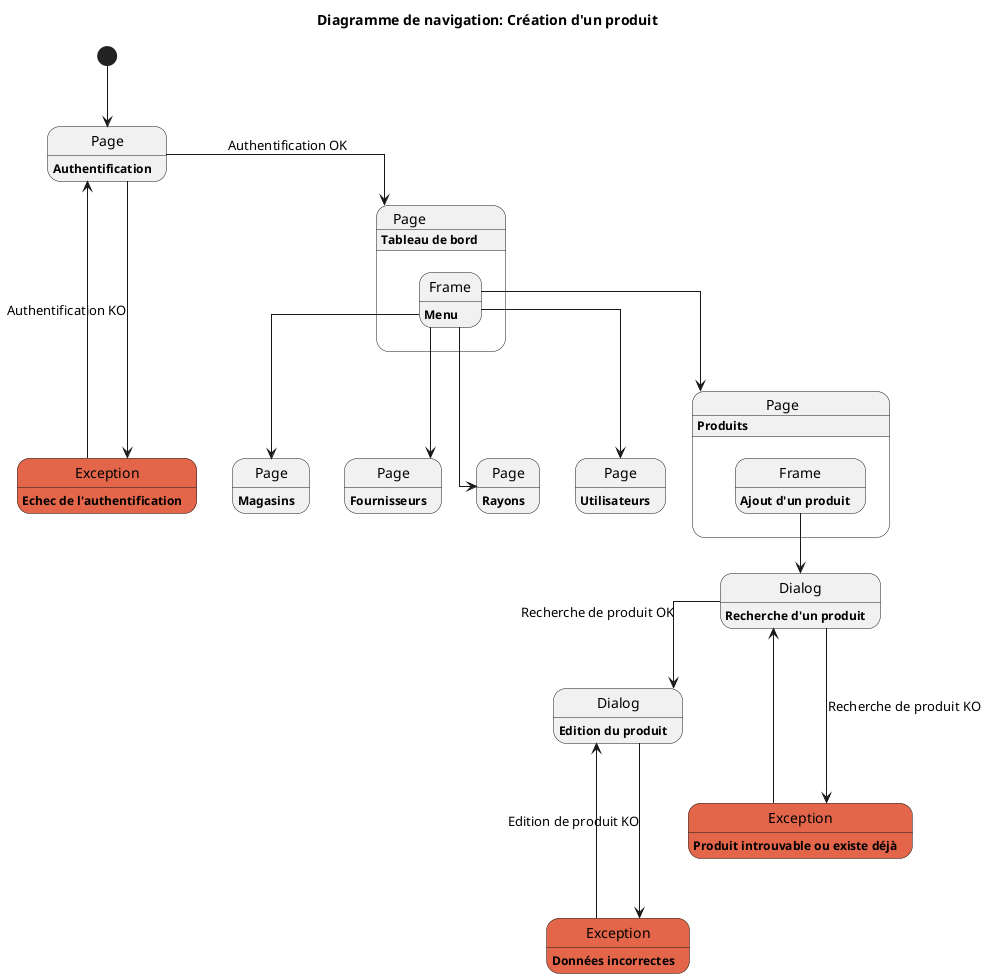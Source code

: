 @startuml diagram-navigation
title Diagramme de navigation: Création d'un produit

skinparam Linetype ortho

state "Page" as PageAuth {
  PageAuth : <b>Authentification</b>
}

state "Exception" as ExAuth #E3664A {
  ExAuth : <b>Echec de l'authentification</b>
}

state "Page" as PageAccueil {
  PageAccueil : <b>Tableau de bord</b>

  state "Frame" as FrameMenu {
    FrameMenu: <b>Menu</b>
  }
}

state "Page" as PageStore {
  PageStore : <b>Magasins</b>
}

state "Page" as PageProduct {
  PageProduct : <b>Produits</b>

  state "Frame" as FrameAddProduct {
    FrameAddProduct: <b>Ajout d'un produit</b>
  }
}

state "Page" as PageSupplier {
  PageSupplier : <b>Fournisseurs</b>
}

state "Page" as PageAisle {
  PageAisle : <b>Rayons</b>
}

state "Page" as PageUser {
  PageUser : <b>Utilisateurs</b>
}

state "Dialog" as DialogAddProduct {
  DialogAddProduct : <b>Recherche d'un produit</b>
}

state "Exception" as ExProduct #E3664A {
  ExProduct : <b>Produit introuvable ou existe déjà</b>
}

state "Dialog" as DialogAddProduct2 {
  DialogAddProduct2 : <b>Edition du produit</b>
}

state "Exception" as ExProduct2 #E3664A {
  ExProduct2 : <b>Données incorrectes</b>
}


[*] --> PageAuth
PageAuth --> PageAccueil : Authentification OK
PageAuth ---> ExAuth : Authentification KO
PageAuth <-- ExAuth
FrameMenu --> PageStore
FrameMenu --> PageProduct
FrameMenu --> PageSupplier
FrameMenu --> PageAisle
FrameMenu --> PageUser
FrameAddProduct --> DialogAddProduct
DialogAddProduct ---> ExProduct : Recherche de produit KO
DialogAddProduct <-- ExProduct
DialogAddProduct --> DialogAddProduct2 : Recherche de produit OK
DialogAddProduct2 ---> ExProduct2 : Edition de produit KO
DialogAddProduct2 <-- ExProduct2
@enduml